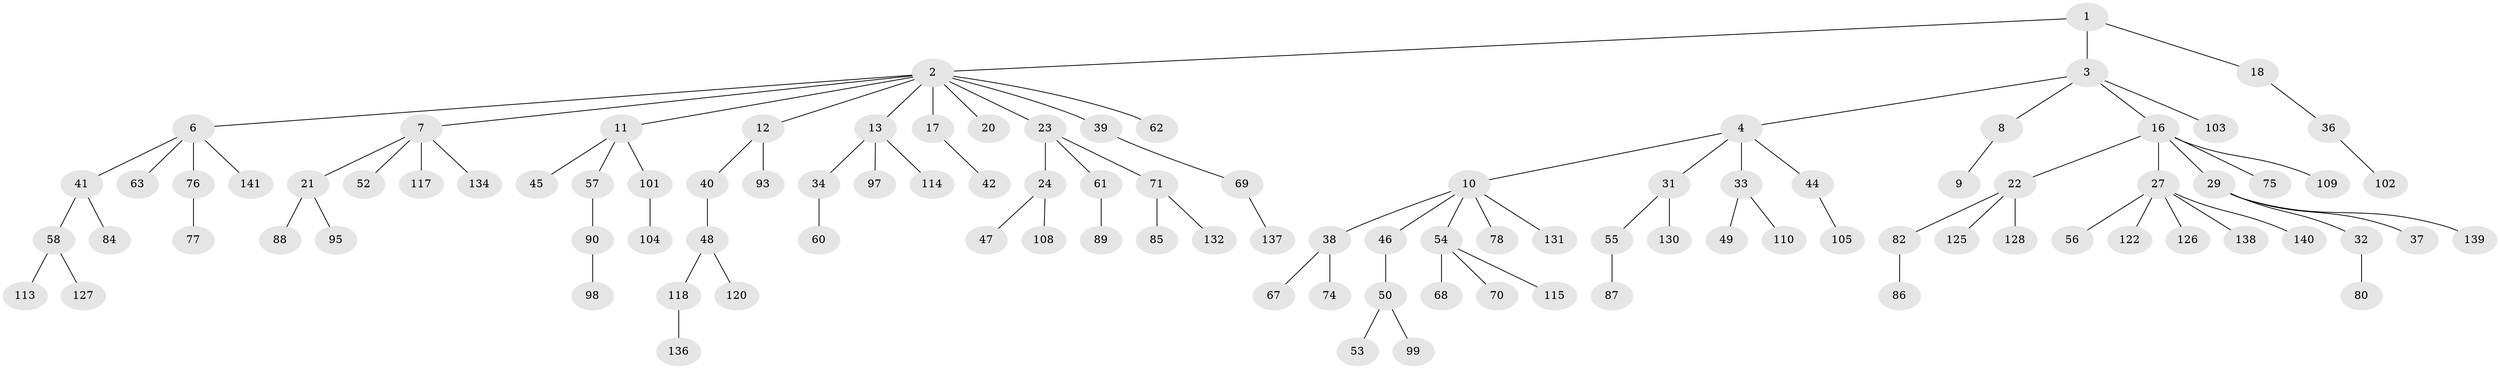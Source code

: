 // original degree distribution, {3: 0.11971830985915492, 8: 0.007042253521126761, 5: 0.035211267605633804, 4: 0.07746478873239436, 1: 0.49295774647887325, 6: 0.014084507042253521, 2: 0.2535211267605634}
// Generated by graph-tools (version 1.1) at 2025/42/03/06/25 10:42:06]
// undirected, 104 vertices, 103 edges
graph export_dot {
graph [start="1"]
  node [color=gray90,style=filled];
  1;
  2 [super="+5"];
  3 [super="+92"];
  4 [super="+14"];
  6 [super="+35"];
  7 [super="+15"];
  8 [super="+30"];
  9;
  10 [super="+59"];
  11 [super="+94"];
  12;
  13 [super="+25"];
  16 [super="+19"];
  17;
  18 [super="+26"];
  20;
  21 [super="+28"];
  22 [super="+73"];
  23;
  24 [super="+43"];
  27 [super="+65"];
  29 [super="+66"];
  31 [super="+111"];
  32;
  33 [super="+64"];
  34;
  36;
  37 [super="+91"];
  38 [super="+135"];
  39;
  40;
  41 [super="+72"];
  42 [super="+123"];
  44 [super="+133"];
  45;
  46 [super="+124"];
  47;
  48 [super="+81"];
  49;
  50 [super="+51"];
  52;
  53;
  54;
  55 [super="+96"];
  56;
  57;
  58;
  60;
  61 [super="+83"];
  62 [super="+129"];
  63;
  67;
  68 [super="+107"];
  69;
  70 [super="+112"];
  71 [super="+79"];
  74;
  75;
  76;
  77 [super="+116"];
  78;
  80;
  82;
  84;
  85 [super="+100"];
  86;
  87;
  88;
  89;
  90;
  93;
  95;
  97;
  98;
  99;
  101;
  102;
  103 [super="+121"];
  104 [super="+106"];
  105;
  108;
  109;
  110;
  113;
  114;
  115 [super="+119"];
  117;
  118;
  120;
  122;
  125;
  126;
  127;
  128;
  130;
  131;
  132;
  134;
  136 [super="+142"];
  137;
  138;
  139;
  140;
  141;
  1 -- 2;
  1 -- 3;
  1 -- 18;
  2 -- 6;
  2 -- 7;
  2 -- 11;
  2 -- 12;
  2 -- 20;
  2 -- 39;
  2 -- 17;
  2 -- 23;
  2 -- 13;
  2 -- 62;
  3 -- 4;
  3 -- 8;
  3 -- 16;
  3 -- 103;
  4 -- 10;
  4 -- 31;
  4 -- 33;
  4 -- 44;
  6 -- 41;
  6 -- 141;
  6 -- 76;
  6 -- 63;
  7 -- 134;
  7 -- 21;
  7 -- 52;
  7 -- 117;
  8 -- 9;
  10 -- 38;
  10 -- 46;
  10 -- 54;
  10 -- 131;
  10 -- 78;
  11 -- 45;
  11 -- 57;
  11 -- 101;
  12 -- 40;
  12 -- 93;
  13 -- 34;
  13 -- 97;
  13 -- 114;
  16 -- 22;
  16 -- 27;
  16 -- 75;
  16 -- 109;
  16 -- 29;
  17 -- 42;
  18 -- 36;
  21 -- 88;
  21 -- 95;
  22 -- 128;
  22 -- 82;
  22 -- 125;
  23 -- 24;
  23 -- 61;
  23 -- 71;
  24 -- 108;
  24 -- 47;
  27 -- 56;
  27 -- 122;
  27 -- 140;
  27 -- 138;
  27 -- 126;
  29 -- 32;
  29 -- 37;
  29 -- 139;
  31 -- 55;
  31 -- 130;
  32 -- 80;
  33 -- 49;
  33 -- 110;
  34 -- 60;
  36 -- 102;
  38 -- 67;
  38 -- 74;
  39 -- 69;
  40 -- 48;
  41 -- 58;
  41 -- 84;
  44 -- 105;
  46 -- 50;
  48 -- 118;
  48 -- 120;
  50 -- 53;
  50 -- 99;
  54 -- 68;
  54 -- 70;
  54 -- 115;
  55 -- 87;
  57 -- 90;
  58 -- 113;
  58 -- 127;
  61 -- 89;
  69 -- 137;
  71 -- 85;
  71 -- 132;
  76 -- 77;
  82 -- 86;
  90 -- 98;
  101 -- 104;
  118 -- 136;
}
